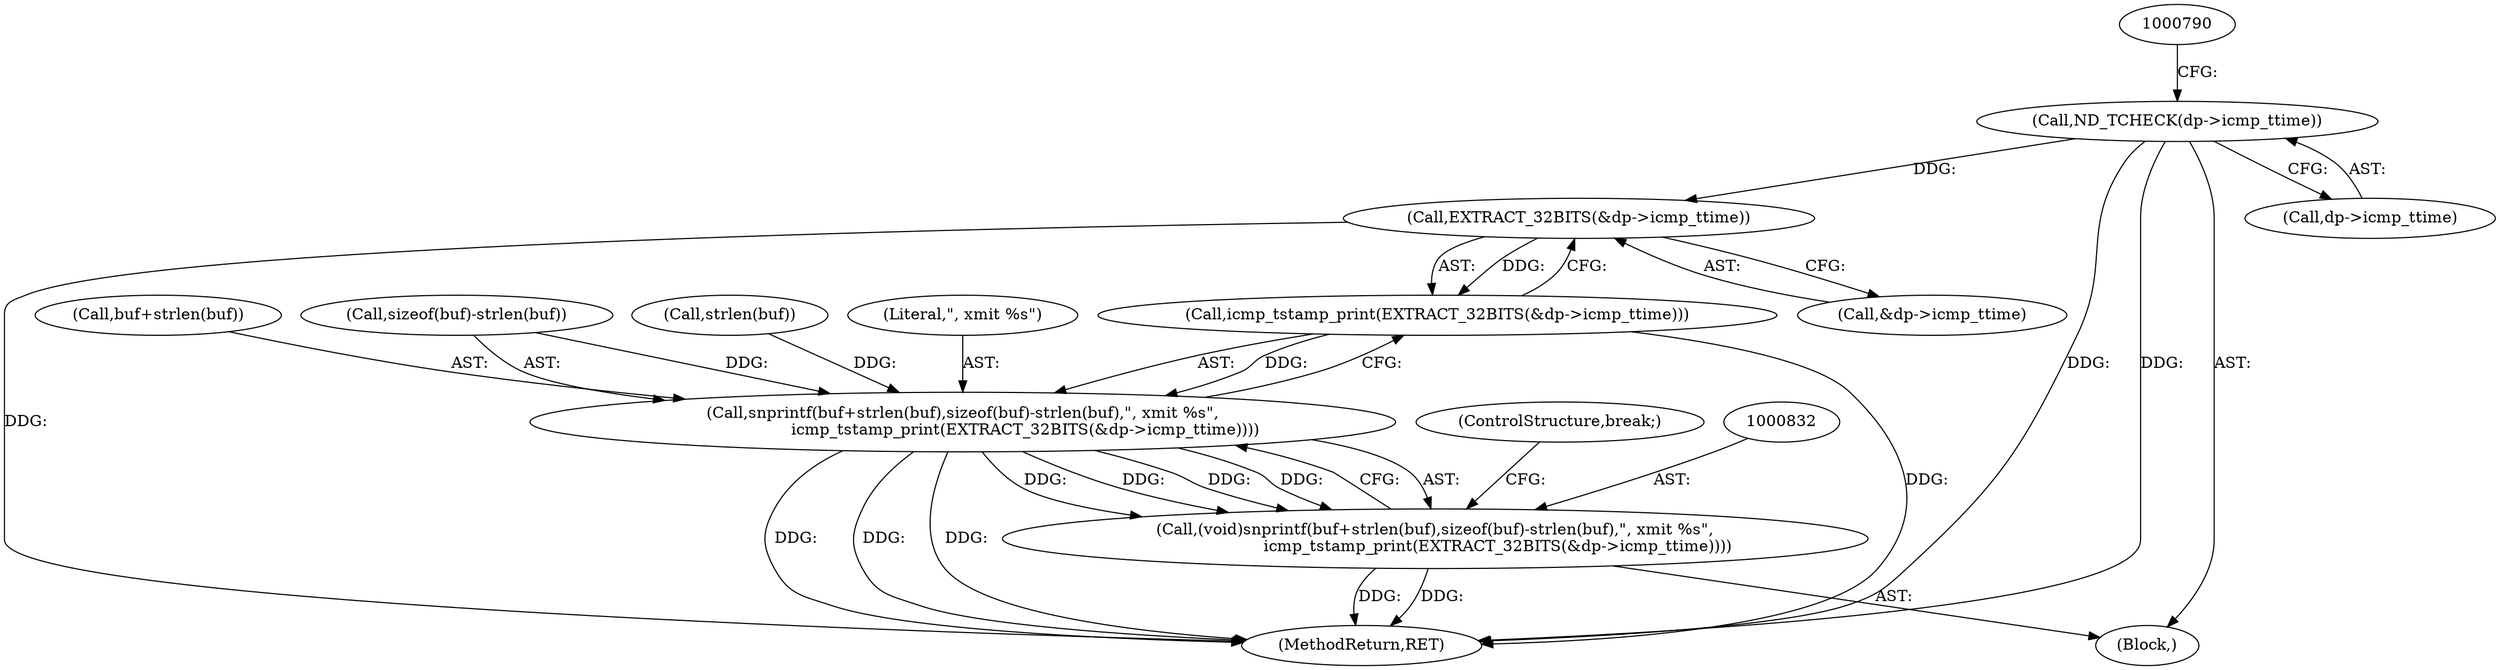 digraph "0_tcpdump_2b62d1dda41590db29368ec7ba5f4faf3464765a@pointer" {
"1000845" [label="(Call,EXTRACT_32BITS(&dp->icmp_ttime))"];
"1000785" [label="(Call,ND_TCHECK(dp->icmp_ttime))"];
"1000844" [label="(Call,icmp_tstamp_print(EXTRACT_32BITS(&dp->icmp_ttime)))"];
"1000833" [label="(Call,snprintf(buf+strlen(buf),sizeof(buf)-strlen(buf),\", xmit %s\",\n                         icmp_tstamp_print(EXTRACT_32BITS(&dp->icmp_ttime))))"];
"1000831" [label="(Call,(void)snprintf(buf+strlen(buf),sizeof(buf)-strlen(buf),\", xmit %s\",\n                         icmp_tstamp_print(EXTRACT_32BITS(&dp->icmp_ttime))))"];
"1000834" [label="(Call,buf+strlen(buf))"];
"1000844" [label="(Call,icmp_tstamp_print(EXTRACT_32BITS(&dp->icmp_ttime)))"];
"1000846" [label="(Call,&dp->icmp_ttime)"];
"1000785" [label="(Call,ND_TCHECK(dp->icmp_ttime))"];
"1001245" [label="(MethodReturn,RET)"];
"1000162" [label="(Block,)"];
"1000838" [label="(Call,sizeof(buf)-strlen(buf))"];
"1000831" [label="(Call,(void)snprintf(buf+strlen(buf),sizeof(buf)-strlen(buf),\", xmit %s\",\n                         icmp_tstamp_print(EXTRACT_32BITS(&dp->icmp_ttime))))"];
"1000786" [label="(Call,dp->icmp_ttime)"];
"1000850" [label="(ControlStructure,break;)"];
"1000836" [label="(Call,strlen(buf))"];
"1000843" [label="(Literal,\", xmit %s\")"];
"1000845" [label="(Call,EXTRACT_32BITS(&dp->icmp_ttime))"];
"1000833" [label="(Call,snprintf(buf+strlen(buf),sizeof(buf)-strlen(buf),\", xmit %s\",\n                         icmp_tstamp_print(EXTRACT_32BITS(&dp->icmp_ttime))))"];
"1000845" -> "1000844"  [label="AST: "];
"1000845" -> "1000846"  [label="CFG: "];
"1000846" -> "1000845"  [label="AST: "];
"1000844" -> "1000845"  [label="CFG: "];
"1000845" -> "1001245"  [label="DDG: "];
"1000845" -> "1000844"  [label="DDG: "];
"1000785" -> "1000845"  [label="DDG: "];
"1000785" -> "1000162"  [label="AST: "];
"1000785" -> "1000786"  [label="CFG: "];
"1000786" -> "1000785"  [label="AST: "];
"1000790" -> "1000785"  [label="CFG: "];
"1000785" -> "1001245"  [label="DDG: "];
"1000785" -> "1001245"  [label="DDG: "];
"1000844" -> "1000833"  [label="AST: "];
"1000833" -> "1000844"  [label="CFG: "];
"1000844" -> "1001245"  [label="DDG: "];
"1000844" -> "1000833"  [label="DDG: "];
"1000833" -> "1000831"  [label="AST: "];
"1000834" -> "1000833"  [label="AST: "];
"1000838" -> "1000833"  [label="AST: "];
"1000843" -> "1000833"  [label="AST: "];
"1000831" -> "1000833"  [label="CFG: "];
"1000833" -> "1001245"  [label="DDG: "];
"1000833" -> "1001245"  [label="DDG: "];
"1000833" -> "1001245"  [label="DDG: "];
"1000833" -> "1000831"  [label="DDG: "];
"1000833" -> "1000831"  [label="DDG: "];
"1000833" -> "1000831"  [label="DDG: "];
"1000833" -> "1000831"  [label="DDG: "];
"1000836" -> "1000833"  [label="DDG: "];
"1000838" -> "1000833"  [label="DDG: "];
"1000831" -> "1000162"  [label="AST: "];
"1000832" -> "1000831"  [label="AST: "];
"1000850" -> "1000831"  [label="CFG: "];
"1000831" -> "1001245"  [label="DDG: "];
"1000831" -> "1001245"  [label="DDG: "];
}
